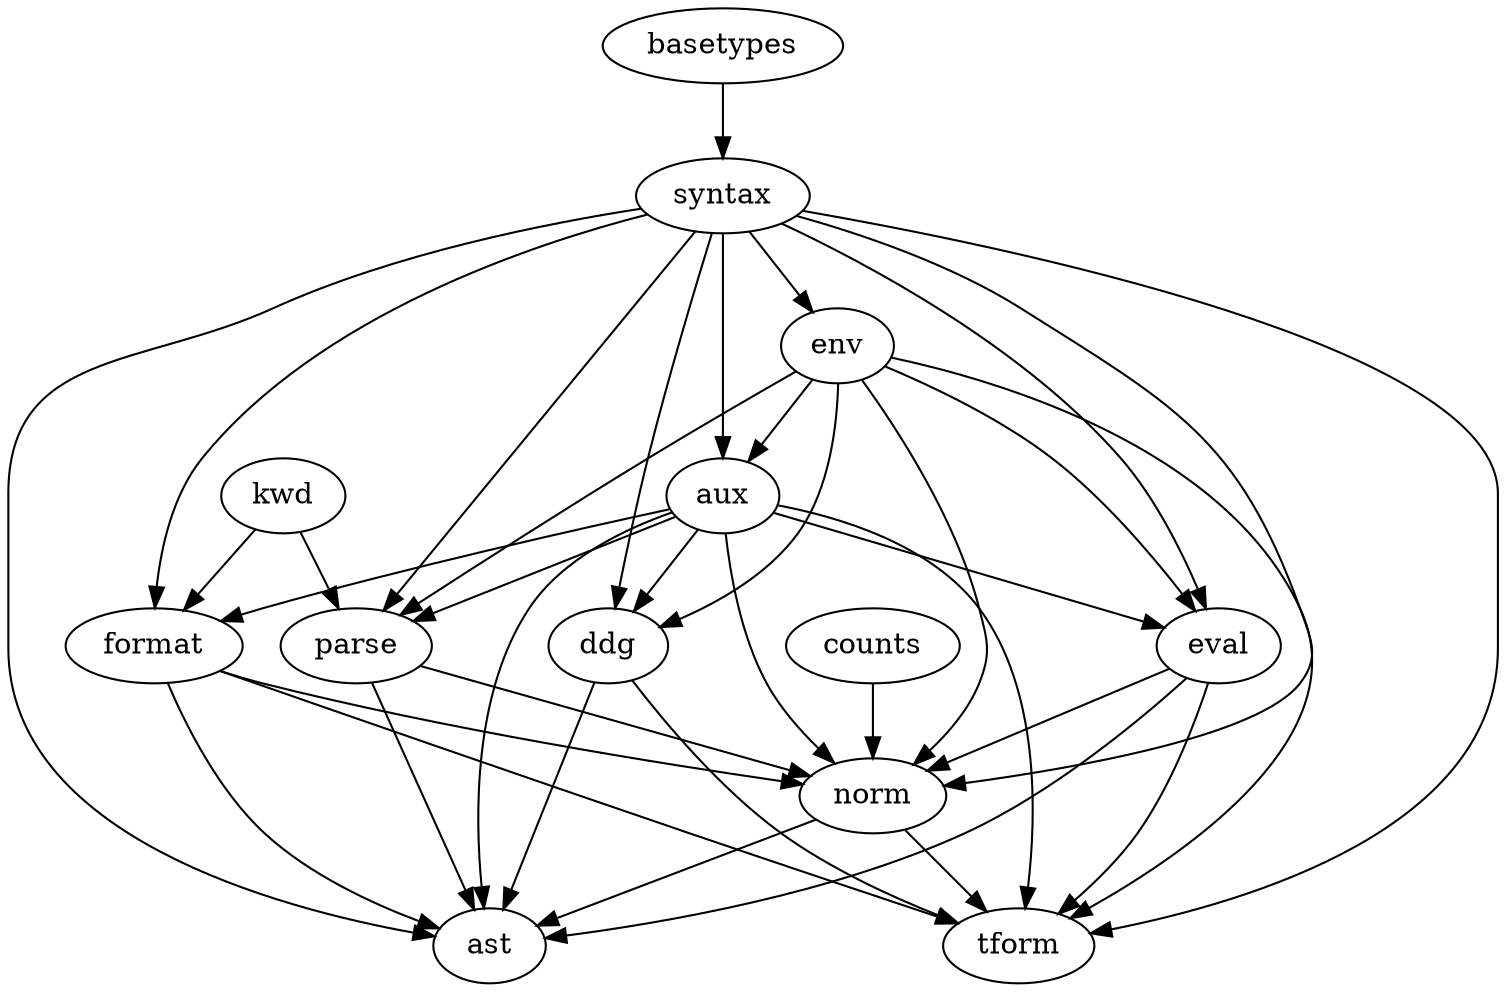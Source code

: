 digraph po_lib {
  aux -> ast ;
  ddg -> ast;
  eval -> ast;
  format -> ast;
  norm -> ast;
  parse -> ast;
  syntax -> ast;

  env -> aux;
  syntax -> aux; 

  aux -> ddg;
  env -> ddg;
  syntax -> ddg;

  syntax -> env ;

  aux -> eval ;
  env -> eval;
  syntax -> eval;

  aux -> format;
  kwd -> format;
  syntax -> format;

  aux -> norm;
  counts -> norm;
  env -> norm;
  eval -> norm;
  format -> norm;
  parse -> norm;
  syntax -> norm;

  aux -> parse ;
  env -> parse;
  kwd -> parse;
  syntax -> parse;

  basetypes -> syntax;

  aux -> tform;
  ddg -> tform;
  env -> tform;
  eval -> tform ;
  format -> tform ;
  norm -> tform ;
  syntax -> tform 
}

